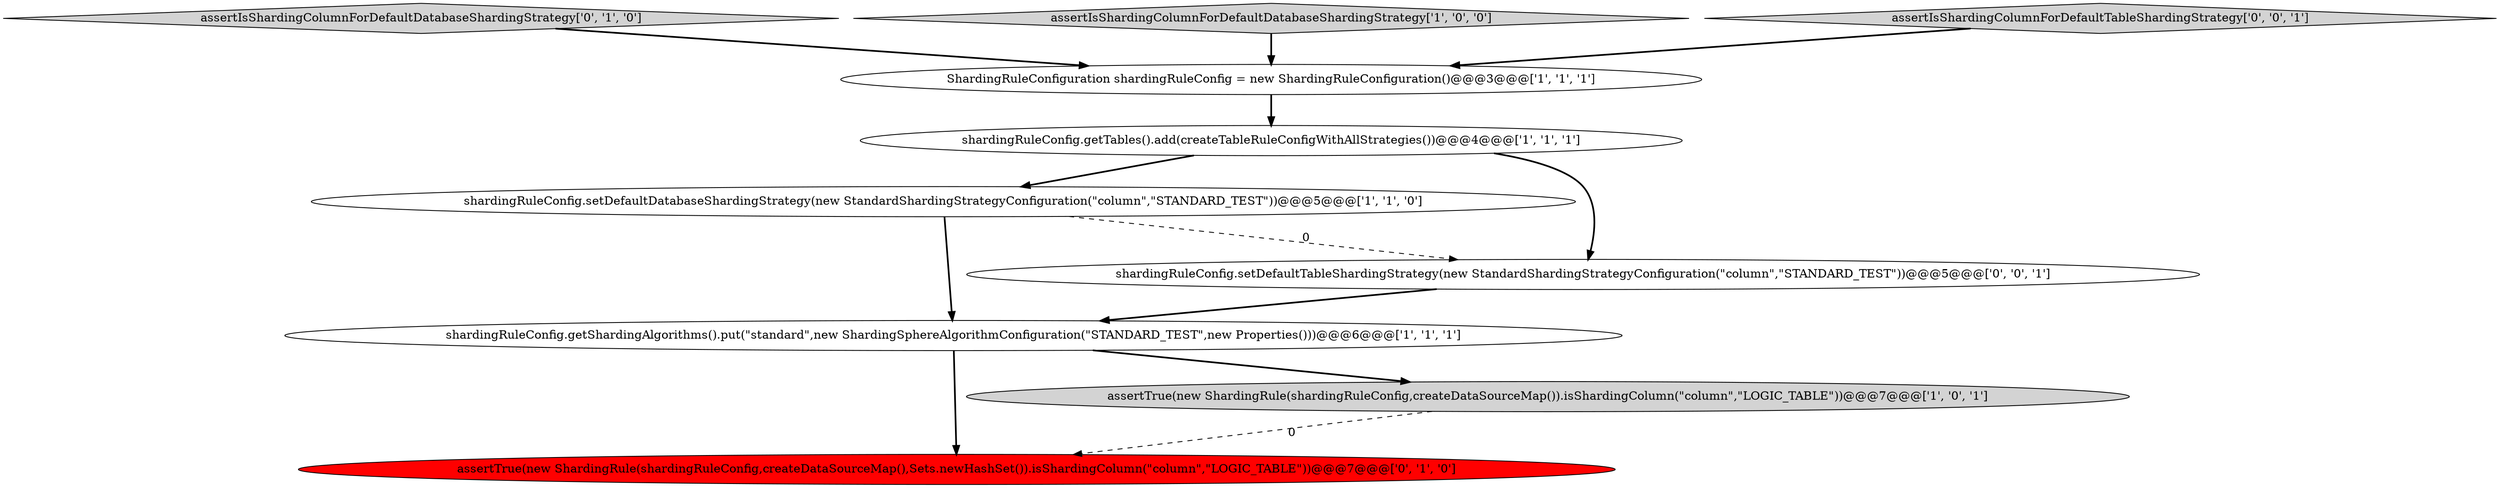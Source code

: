 digraph {
7 [style = filled, label = "assertIsShardingColumnForDefaultDatabaseShardingStrategy['0', '1', '0']", fillcolor = lightgray, shape = diamond image = "AAA0AAABBB2BBB"];
0 [style = filled, label = "shardingRuleConfig.getShardingAlgorithms().put(\"standard\",new ShardingSphereAlgorithmConfiguration(\"STANDARD_TEST\",new Properties()))@@@6@@@['1', '1', '1']", fillcolor = white, shape = ellipse image = "AAA0AAABBB1BBB"];
6 [style = filled, label = "assertTrue(new ShardingRule(shardingRuleConfig,createDataSourceMap(),Sets.newHashSet()).isShardingColumn(\"column\",\"LOGIC_TABLE\"))@@@7@@@['0', '1', '0']", fillcolor = red, shape = ellipse image = "AAA1AAABBB2BBB"];
1 [style = filled, label = "shardingRuleConfig.setDefaultDatabaseShardingStrategy(new StandardShardingStrategyConfiguration(\"column\",\"STANDARD_TEST\"))@@@5@@@['1', '1', '0']", fillcolor = white, shape = ellipse image = "AAA0AAABBB1BBB"];
4 [style = filled, label = "assertIsShardingColumnForDefaultDatabaseShardingStrategy['1', '0', '0']", fillcolor = lightgray, shape = diamond image = "AAA0AAABBB1BBB"];
9 [style = filled, label = "shardingRuleConfig.setDefaultTableShardingStrategy(new StandardShardingStrategyConfiguration(\"column\",\"STANDARD_TEST\"))@@@5@@@['0', '0', '1']", fillcolor = white, shape = ellipse image = "AAA0AAABBB3BBB"];
8 [style = filled, label = "assertIsShardingColumnForDefaultTableShardingStrategy['0', '0', '1']", fillcolor = lightgray, shape = diamond image = "AAA0AAABBB3BBB"];
5 [style = filled, label = "shardingRuleConfig.getTables().add(createTableRuleConfigWithAllStrategies())@@@4@@@['1', '1', '1']", fillcolor = white, shape = ellipse image = "AAA0AAABBB1BBB"];
3 [style = filled, label = "ShardingRuleConfiguration shardingRuleConfig = new ShardingRuleConfiguration()@@@3@@@['1', '1', '1']", fillcolor = white, shape = ellipse image = "AAA0AAABBB1BBB"];
2 [style = filled, label = "assertTrue(new ShardingRule(shardingRuleConfig,createDataSourceMap()).isShardingColumn(\"column\",\"LOGIC_TABLE\"))@@@7@@@['1', '0', '1']", fillcolor = lightgray, shape = ellipse image = "AAA0AAABBB1BBB"];
5->1 [style = bold, label=""];
4->3 [style = bold, label=""];
1->9 [style = dashed, label="0"];
3->5 [style = bold, label=""];
1->0 [style = bold, label=""];
9->0 [style = bold, label=""];
5->9 [style = bold, label=""];
0->6 [style = bold, label=""];
7->3 [style = bold, label=""];
0->2 [style = bold, label=""];
8->3 [style = bold, label=""];
2->6 [style = dashed, label="0"];
}
